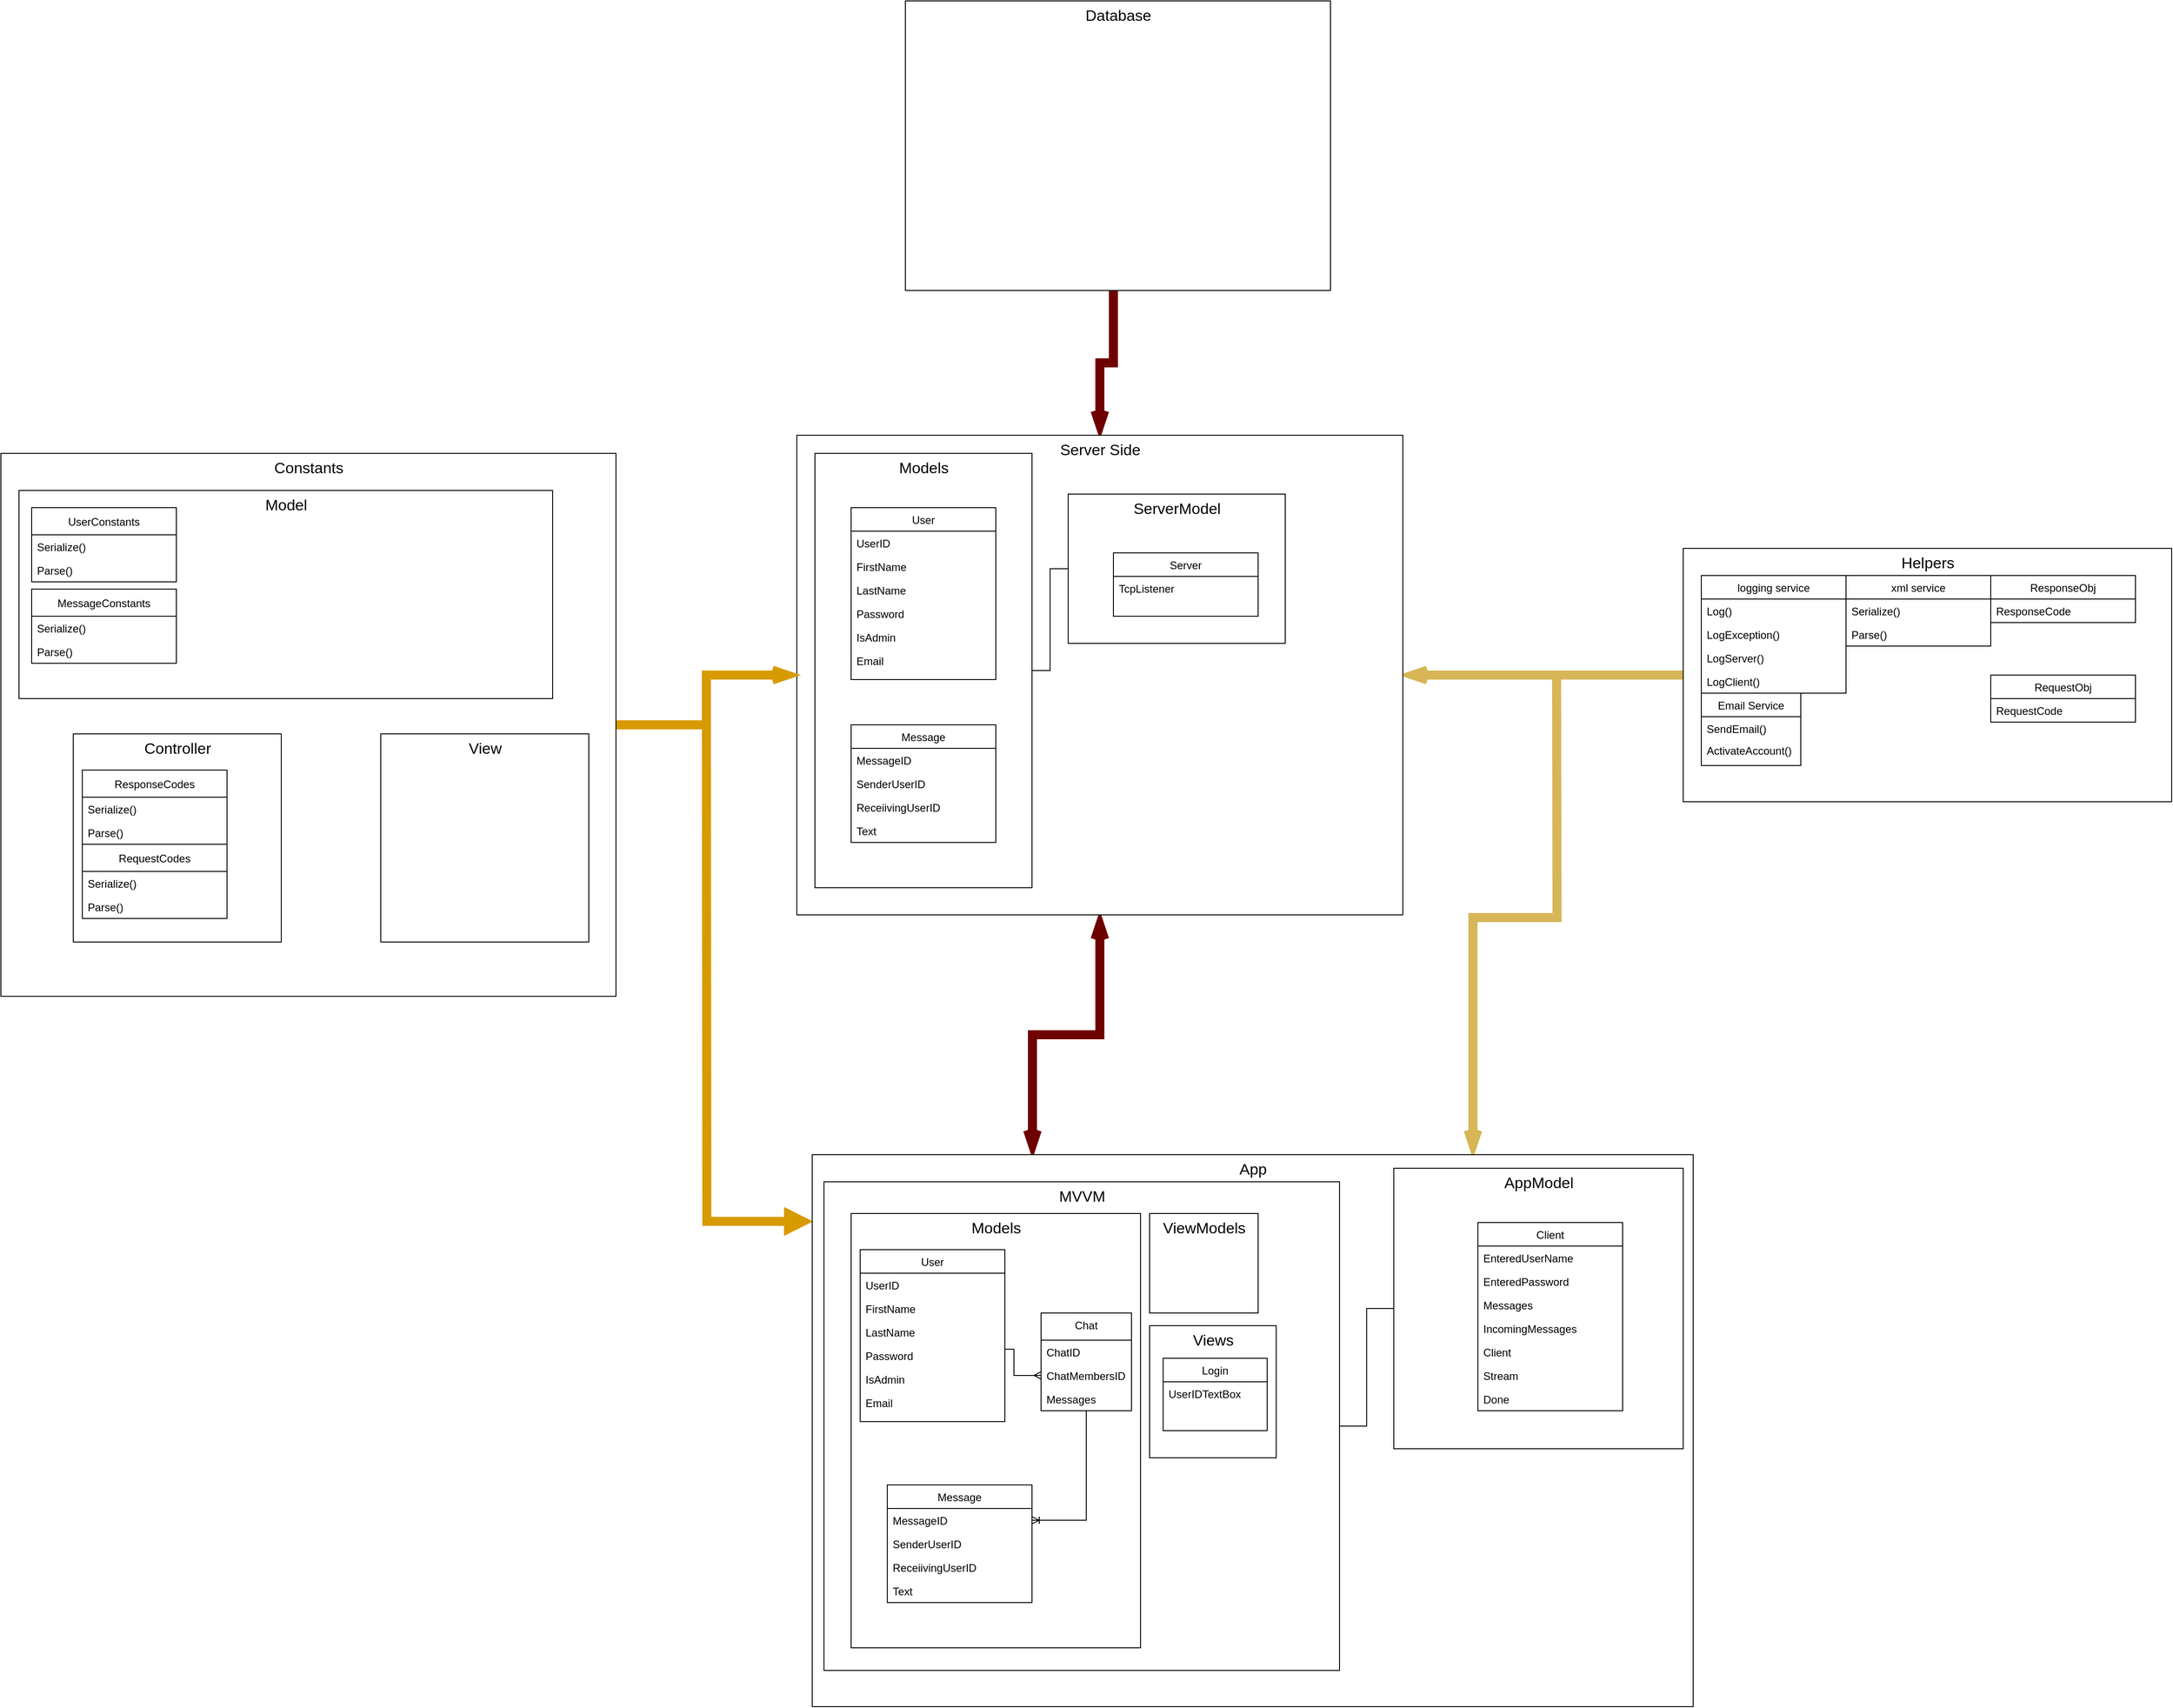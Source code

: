 <mxfile version="20.2.3" type="device"><diagram id="C5RBs43oDa-KdzZeNtuy" name="Page-1"><mxGraphModel dx="2188" dy="2684" grid="1" gridSize="10" guides="1" tooltips="1" connect="1" arrows="1" fold="1" page="1" pageScale="1" pageWidth="827" pageHeight="1169" math="0" shadow="0"><root><mxCell id="WIyWlLk6GJQsqaUBKTNV-0"/><mxCell id="WIyWlLk6GJQsqaUBKTNV-1" parent="WIyWlLk6GJQsqaUBKTNV-0"/><mxCell id="_NwqztlabaAfejfRl4A5-94" style="edgeStyle=orthogonalEdgeStyle;rounded=0;orthogonalLoop=1;jettySize=auto;html=1;exitX=1;exitY=0.5;exitDx=0;exitDy=0;fontSize=17;endArrow=none;endFill=0;fillColor=#fff2cc;strokeColor=#d6b656;jumpSize=12;fontStyle=0;strokeWidth=10;startArrow=openThin;startFill=0;entryX=0;entryY=0.5;entryDx=0;entryDy=0;" parent="WIyWlLk6GJQsqaUBKTNV-1" source="_NwqztlabaAfejfRl4A5-90" target="_NwqztlabaAfejfRl4A5-16" edge="1"><mxGeometry relative="1" as="geometry"><mxPoint x="750" y="-460" as="targetPoint"/></mxGeometry></mxCell><mxCell id="_NwqztlabaAfejfRl4A5-96" style="edgeStyle=orthogonalEdgeStyle;rounded=0;jumpSize=12;orthogonalLoop=1;jettySize=auto;html=1;exitX=0.5;exitY=1;exitDx=0;exitDy=0;entryX=0.25;entryY=0;entryDx=0;entryDy=0;fontSize=17;endArrow=openThin;endFill=0;fillColor=#a20025;strokeColor=#6F0000;strokeWidth=10;startArrow=openThin;startFill=0;" parent="WIyWlLk6GJQsqaUBKTNV-1" source="_NwqztlabaAfejfRl4A5-90" target="_NwqztlabaAfejfRl4A5-49" edge="1"><mxGeometry relative="1" as="geometry"/></mxCell><mxCell id="_NwqztlabaAfejfRl4A5-98" style="edgeStyle=orthogonalEdgeStyle;rounded=0;jumpSize=12;orthogonalLoop=1;jettySize=auto;html=1;exitX=0.5;exitY=0;exitDx=0;exitDy=0;fontSize=17;endArrow=none;endFill=0;entryX=0.5;entryY=1;entryDx=0;entryDy=0;fillColor=#a20025;strokeColor=#6F0000;strokeWidth=10;startArrow=openThin;startFill=0;" parent="WIyWlLk6GJQsqaUBKTNV-1" source="_NwqztlabaAfejfRl4A5-90" target="_NwqztlabaAfejfRl4A5-97" edge="1"><mxGeometry relative="1" as="geometry"><mxPoint x="700" y="-920" as="targetPoint"/><Array as="points"><mxPoint x="245" y="-960"/><mxPoint x="260" y="-960"/><mxPoint x="260" y="-1040"/></Array></mxGeometry></mxCell><mxCell id="_NwqztlabaAfejfRl4A5-90" value="&lt;font style=&quot;font-size: 17px;&quot;&gt;Server Side&lt;/font&gt;" style="html=1;fillColor=default;gradientColor=none;shadow=0;rounded=0;glass=0;sketch=0;align=center;verticalAlign=top;" parent="WIyWlLk6GJQsqaUBKTNV-1" vertex="1"><mxGeometry x="-90" y="-880" width="670" height="530" as="geometry"/></mxCell><mxCell id="_NwqztlabaAfejfRl4A5-89" style="edgeStyle=orthogonalEdgeStyle;rounded=0;orthogonalLoop=1;jettySize=auto;html=1;exitX=0.75;exitY=0;exitDx=0;exitDy=0;fontSize=17;endArrow=none;endFill=0;fontStyle=0;fillColor=#fff2cc;strokeColor=#d6b656;jumpSize=12;strokeWidth=10;startArrow=openThin;startFill=0;" parent="WIyWlLk6GJQsqaUBKTNV-1" source="_NwqztlabaAfejfRl4A5-49" edge="1"><mxGeometry relative="1" as="geometry"><mxPoint x="750" y="-610" as="targetPoint"/></mxGeometry></mxCell><mxCell id="_NwqztlabaAfejfRl4A5-136" style="edgeStyle=orthogonalEdgeStyle;rounded=0;jumpSize=12;orthogonalLoop=1;jettySize=auto;html=1;exitX=0.001;exitY=0.121;exitDx=0;exitDy=0;fontSize=17;startArrow=block;startFill=1;endArrow=none;endFill=0;strokeWidth=10;fillColor=#ffe6cc;strokeColor=#d79b00;exitPerimeter=0;" parent="WIyWlLk6GJQsqaUBKTNV-1" source="_NwqztlabaAfejfRl4A5-49" edge="1"><mxGeometry relative="1" as="geometry"><mxPoint x="-190" y="-570" as="targetPoint"/></mxGeometry></mxCell><mxCell id="_NwqztlabaAfejfRl4A5-49" value="&lt;span style=&quot;font-size: 17px;&quot;&gt;App&lt;/span&gt;" style="html=1;fillColor=default;gradientColor=none;shadow=0;rounded=0;glass=0;sketch=0;align=center;verticalAlign=top;" parent="WIyWlLk6GJQsqaUBKTNV-1" vertex="1"><mxGeometry x="-73" y="-85" width="974" height="610" as="geometry"/></mxCell><mxCell id="_NwqztlabaAfejfRl4A5-56" style="edgeStyle=orthogonalEdgeStyle;rounded=0;orthogonalLoop=1;jettySize=auto;html=1;exitX=1;exitY=0.5;exitDx=0;exitDy=0;entryX=0;entryY=0.5;entryDx=0;entryDy=0;fontSize=17;endArrow=none;endFill=0;" parent="WIyWlLk6GJQsqaUBKTNV-1" source="_NwqztlabaAfejfRl4A5-52" target="_NwqztlabaAfejfRl4A5-41" edge="1"><mxGeometry relative="1" as="geometry"/></mxCell><mxCell id="_NwqztlabaAfejfRl4A5-52" value="&lt;font style=&quot;font-size: 17px;&quot;&gt;MVVM&lt;/font&gt;" style="html=1;fillColor=default;gradientColor=none;shadow=0;rounded=0;glass=0;sketch=0;align=center;verticalAlign=top;" parent="WIyWlLk6GJQsqaUBKTNV-1" vertex="1"><mxGeometry x="-60" y="-55" width="570" height="540" as="geometry"/></mxCell><mxCell id="_NwqztlabaAfejfRl4A5-41" value="&lt;font style=&quot;font-size: 17px;&quot;&gt;AppModel&lt;/font&gt;" style="html=1;fillColor=default;gradientColor=none;shadow=0;rounded=0;glass=0;sketch=0;align=center;verticalAlign=top;" parent="WIyWlLk6GJQsqaUBKTNV-1" vertex="1"><mxGeometry x="570" y="-70" width="320" height="310" as="geometry"/></mxCell><mxCell id="_NwqztlabaAfejfRl4A5-29" value="&lt;font style=&quot;font-size: 17px;&quot;&gt;Models&lt;/font&gt;" style="html=1;fillColor=none;gradientColor=none;shadow=0;rounded=0;glass=0;sketch=0;align=center;verticalAlign=top;" parent="WIyWlLk6GJQsqaUBKTNV-1" vertex="1"><mxGeometry x="-30" y="-20" width="320" height="480" as="geometry"/></mxCell><mxCell id="_NwqztlabaAfejfRl4A5-16" value="&lt;font style=&quot;font-size: 17px;&quot;&gt;Helpers&lt;/font&gt;" style="html=1;fillColor=default;gradientColor=none;shadow=0;rounded=0;glass=0;sketch=0;align=center;verticalAlign=top;" parent="WIyWlLk6GJQsqaUBKTNV-1" vertex="1"><mxGeometry x="890" y="-755" width="540" height="280" as="geometry"/></mxCell><mxCell id="_NwqztlabaAfejfRl4A5-2" style="edgeStyle=orthogonalEdgeStyle;rounded=0;orthogonalLoop=1;jettySize=auto;html=1;endArrow=ERmany;endFill=0;entryX=0;entryY=0.5;entryDx=0;entryDy=0;exitX=1;exitY=0.5;exitDx=0;exitDy=0;" parent="WIyWlLk6GJQsqaUBKTNV-1" source="_NwqztlabaAfejfRl4A5-26" target="tFurL1lc2IUdzKvIBKuH-0" edge="1"><mxGeometry relative="1" as="geometry"><mxPoint x="90" y="230" as="sourcePoint"/><mxPoint x="80" y="460" as="targetPoint"/><Array as="points"><mxPoint x="140" y="130"/><mxPoint x="150" y="130"/><mxPoint x="150" y="159"/></Array></mxGeometry></mxCell><mxCell id="zkfFHV4jXpPFQw0GAbJ--17" value="logging service&#10;" style="swimlane;fontStyle=0;align=center;verticalAlign=top;childLayout=stackLayout;horizontal=1;startSize=26;horizontalStack=0;resizeParent=1;resizeLast=0;collapsible=1;marginBottom=0;rounded=0;shadow=0;strokeWidth=1;fillColor=none;" parent="WIyWlLk6GJQsqaUBKTNV-1" vertex="1"><mxGeometry x="910" y="-725" width="160" height="130" as="geometry"><mxRectangle x="550" y="140" width="160" height="26" as="alternateBounds"/></mxGeometry></mxCell><mxCell id="_NwqztlabaAfejfRl4A5-12" value="Log()" style="text;strokeColor=none;fillColor=none;align=left;verticalAlign=top;spacingLeft=4;spacingRight=4;overflow=hidden;rotatable=0;points=[[0,0.5],[1,0.5]];portConstraint=eastwest;" parent="zkfFHV4jXpPFQw0GAbJ--17" vertex="1"><mxGeometry y="26" width="160" height="26" as="geometry"/></mxCell><mxCell id="_NwqztlabaAfejfRl4A5-13" value="LogException()" style="text;strokeColor=none;fillColor=none;align=left;verticalAlign=top;spacingLeft=4;spacingRight=4;overflow=hidden;rotatable=0;points=[[0,0.5],[1,0.5]];portConstraint=eastwest;" parent="zkfFHV4jXpPFQw0GAbJ--17" vertex="1"><mxGeometry y="52" width="160" height="26" as="geometry"/></mxCell><mxCell id="_NwqztlabaAfejfRl4A5-15" value="LogServer()" style="text;strokeColor=none;fillColor=none;align=left;verticalAlign=top;spacingLeft=4;spacingRight=4;overflow=hidden;rotatable=0;points=[[0,0.5],[1,0.5]];portConstraint=eastwest;" parent="zkfFHV4jXpPFQw0GAbJ--17" vertex="1"><mxGeometry y="78" width="160" height="26" as="geometry"/></mxCell><mxCell id="_NwqztlabaAfejfRl4A5-14" value="LogClient()" style="text;strokeColor=none;fillColor=none;align=left;verticalAlign=top;spacingLeft=4;spacingRight=4;overflow=hidden;rotatable=0;points=[[0,0.5],[1,0.5]];portConstraint=eastwest;" parent="zkfFHV4jXpPFQw0GAbJ--17" vertex="1"><mxGeometry y="104" width="160" height="26" as="geometry"/></mxCell><mxCell id="_NwqztlabaAfejfRl4A5-8" value="xml service" style="swimlane;fontStyle=0;childLayout=stackLayout;horizontal=1;startSize=26;fillColor=none;horizontalStack=0;resizeParent=1;resizeParentMax=0;resizeLast=0;collapsible=1;marginBottom=0;" parent="WIyWlLk6GJQsqaUBKTNV-1" vertex="1"><mxGeometry x="1070" y="-725" width="160" height="78" as="geometry"/></mxCell><mxCell id="_NwqztlabaAfejfRl4A5-9" value="Serialize()" style="text;strokeColor=none;fillColor=none;align=left;verticalAlign=top;spacingLeft=4;spacingRight=4;overflow=hidden;rotatable=0;points=[[0,0.5],[1,0.5]];portConstraint=eastwest;" parent="_NwqztlabaAfejfRl4A5-8" vertex="1"><mxGeometry y="26" width="160" height="26" as="geometry"/></mxCell><mxCell id="_NwqztlabaAfejfRl4A5-10" value="Parse()" style="text;strokeColor=none;fillColor=none;align=left;verticalAlign=top;spacingLeft=4;spacingRight=4;overflow=hidden;rotatable=0;points=[[0,0.5],[1,0.5]];portConstraint=eastwest;" parent="_NwqztlabaAfejfRl4A5-8" vertex="1"><mxGeometry y="52" width="160" height="26" as="geometry"/></mxCell><mxCell id="_NwqztlabaAfejfRl4A5-17" value="Message" style="swimlane;fontStyle=0;align=center;verticalAlign=top;childLayout=stackLayout;horizontal=1;startSize=26;horizontalStack=0;resizeParent=1;resizeLast=0;collapsible=1;marginBottom=0;rounded=0;shadow=0;strokeWidth=1;fillColor=none;" parent="WIyWlLk6GJQsqaUBKTNV-1" vertex="1"><mxGeometry x="10" y="280" width="160" height="130" as="geometry"><mxRectangle x="550" y="140" width="160" height="26" as="alternateBounds"/></mxGeometry></mxCell><mxCell id="_NwqztlabaAfejfRl4A5-18" value="MessageID" style="text;strokeColor=none;fillColor=none;align=left;verticalAlign=top;spacingLeft=4;spacingRight=4;overflow=hidden;rotatable=0;points=[[0,0.5],[1,0.5]];portConstraint=eastwest;" parent="_NwqztlabaAfejfRl4A5-17" vertex="1"><mxGeometry y="26" width="160" height="26" as="geometry"/></mxCell><mxCell id="_NwqztlabaAfejfRl4A5-19" value="SenderUserID" style="text;strokeColor=none;fillColor=none;align=left;verticalAlign=top;spacingLeft=4;spacingRight=4;overflow=hidden;rotatable=0;points=[[0,0.5],[1,0.5]];portConstraint=eastwest;" parent="_NwqztlabaAfejfRl4A5-17" vertex="1"><mxGeometry y="52" width="160" height="26" as="geometry"/></mxCell><mxCell id="_NwqztlabaAfejfRl4A5-20" value="ReceiivingUserID" style="text;strokeColor=none;fillColor=none;align=left;verticalAlign=top;spacingLeft=4;spacingRight=4;overflow=hidden;rotatable=0;points=[[0,0.5],[1,0.5]];portConstraint=eastwest;" parent="_NwqztlabaAfejfRl4A5-17" vertex="1"><mxGeometry y="78" width="160" height="26" as="geometry"/></mxCell><mxCell id="_NwqztlabaAfejfRl4A5-21" value="Text" style="text;strokeColor=none;fillColor=none;align=left;verticalAlign=top;spacingLeft=4;spacingRight=4;overflow=hidden;rotatable=0;points=[[0,0.5],[1,0.5]];portConstraint=eastwest;" parent="_NwqztlabaAfejfRl4A5-17" vertex="1"><mxGeometry y="104" width="160" height="26" as="geometry"/></mxCell><mxCell id="_NwqztlabaAfejfRl4A5-22" value="User" style="swimlane;fontStyle=0;align=center;verticalAlign=top;childLayout=stackLayout;horizontal=1;startSize=26;horizontalStack=0;resizeParent=1;resizeLast=0;collapsible=1;marginBottom=0;rounded=0;shadow=0;strokeWidth=1;fillColor=none;" parent="WIyWlLk6GJQsqaUBKTNV-1" vertex="1"><mxGeometry x="-20" y="20" width="160" height="190" as="geometry"><mxRectangle x="550" y="140" width="160" height="26" as="alternateBounds"/></mxGeometry></mxCell><mxCell id="_NwqztlabaAfejfRl4A5-23" value="UserID" style="text;strokeColor=none;fillColor=none;align=left;verticalAlign=top;spacingLeft=4;spacingRight=4;overflow=hidden;rotatable=0;points=[[0,0.5],[1,0.5]];portConstraint=eastwest;" parent="_NwqztlabaAfejfRl4A5-22" vertex="1"><mxGeometry y="26" width="160" height="26" as="geometry"/></mxCell><mxCell id="_NwqztlabaAfejfRl4A5-24" value="FirstName" style="text;strokeColor=none;fillColor=none;align=left;verticalAlign=top;spacingLeft=4;spacingRight=4;overflow=hidden;rotatable=0;points=[[0,0.5],[1,0.5]];portConstraint=eastwest;" parent="_NwqztlabaAfejfRl4A5-22" vertex="1"><mxGeometry y="52" width="160" height="26" as="geometry"/></mxCell><mxCell id="_NwqztlabaAfejfRl4A5-25" value="LastName" style="text;strokeColor=none;fillColor=none;align=left;verticalAlign=top;spacingLeft=4;spacingRight=4;overflow=hidden;rotatable=0;points=[[0,0.5],[1,0.5]];portConstraint=eastwest;" parent="_NwqztlabaAfejfRl4A5-22" vertex="1"><mxGeometry y="78" width="160" height="26" as="geometry"/></mxCell><mxCell id="_NwqztlabaAfejfRl4A5-26" value="Password" style="text;strokeColor=none;fillColor=none;align=left;verticalAlign=top;spacingLeft=4;spacingRight=4;overflow=hidden;rotatable=0;points=[[0,0.5],[1,0.5]];portConstraint=eastwest;" parent="_NwqztlabaAfejfRl4A5-22" vertex="1"><mxGeometry y="104" width="160" height="26" as="geometry"/></mxCell><mxCell id="_NwqztlabaAfejfRl4A5-27" value="IsAdmin" style="text;strokeColor=none;fillColor=none;align=left;verticalAlign=top;spacingLeft=4;spacingRight=4;overflow=hidden;rotatable=0;points=[[0,0.5],[1,0.5]];portConstraint=eastwest;" parent="_NwqztlabaAfejfRl4A5-22" vertex="1"><mxGeometry y="130" width="160" height="26" as="geometry"/></mxCell><mxCell id="_NwqztlabaAfejfRl4A5-28" value="Email" style="text;strokeColor=none;fillColor=none;align=left;verticalAlign=top;spacingLeft=4;spacingRight=4;overflow=hidden;rotatable=0;points=[[0,0.5],[1,0.5]];portConstraint=eastwest;" parent="_NwqztlabaAfejfRl4A5-22" vertex="1"><mxGeometry y="156" width="160" height="26" as="geometry"/></mxCell><mxCell id="_NwqztlabaAfejfRl4A5-30" value="Client" style="swimlane;fontStyle=0;align=center;verticalAlign=top;childLayout=stackLayout;horizontal=1;startSize=26;horizontalStack=0;resizeParent=1;resizeLast=0;collapsible=1;marginBottom=0;rounded=0;shadow=0;strokeWidth=1;fillColor=none;" parent="WIyWlLk6GJQsqaUBKTNV-1" vertex="1"><mxGeometry x="663" y="-10" width="160" height="208" as="geometry"><mxRectangle x="550" y="140" width="160" height="26" as="alternateBounds"/></mxGeometry></mxCell><mxCell id="_NwqztlabaAfejfRl4A5-36" value="EnteredUserName" style="text;strokeColor=none;fillColor=none;align=left;verticalAlign=top;spacingLeft=4;spacingRight=4;overflow=hidden;rotatable=0;points=[[0,0.5],[1,0.5]];portConstraint=eastwest;" parent="_NwqztlabaAfejfRl4A5-30" vertex="1"><mxGeometry y="26" width="160" height="26" as="geometry"/></mxCell><mxCell id="ulNflbxikiBzKznBYOBc-0" value="EnteredPassword" style="text;strokeColor=none;fillColor=none;align=left;verticalAlign=top;spacingLeft=4;spacingRight=4;overflow=hidden;rotatable=0;points=[[0,0.5],[1,0.5]];portConstraint=eastwest;" parent="_NwqztlabaAfejfRl4A5-30" vertex="1"><mxGeometry y="52" width="160" height="26" as="geometry"/></mxCell><mxCell id="ulNflbxikiBzKznBYOBc-1" value="Messages" style="text;strokeColor=none;fillColor=none;align=left;verticalAlign=top;spacingLeft=4;spacingRight=4;overflow=hidden;rotatable=0;points=[[0,0.5],[1,0.5]];portConstraint=eastwest;" parent="_NwqztlabaAfejfRl4A5-30" vertex="1"><mxGeometry y="78" width="160" height="26" as="geometry"/></mxCell><mxCell id="ulNflbxikiBzKznBYOBc-6" value="IncomingMessages" style="text;strokeColor=none;fillColor=none;align=left;verticalAlign=top;spacingLeft=4;spacingRight=4;overflow=hidden;rotatable=0;points=[[0,0.5],[1,0.5]];portConstraint=eastwest;" parent="_NwqztlabaAfejfRl4A5-30" vertex="1"><mxGeometry y="104" width="160" height="26" as="geometry"/></mxCell><mxCell id="ulNflbxikiBzKznBYOBc-2" value="Client" style="text;strokeColor=none;fillColor=none;align=left;verticalAlign=top;spacingLeft=4;spacingRight=4;overflow=hidden;rotatable=0;points=[[0,0.5],[1,0.5]];portConstraint=eastwest;" parent="_NwqztlabaAfejfRl4A5-30" vertex="1"><mxGeometry y="130" width="160" height="26" as="geometry"/></mxCell><mxCell id="ulNflbxikiBzKznBYOBc-3" value="Stream" style="text;strokeColor=none;fillColor=none;align=left;verticalAlign=top;spacingLeft=4;spacingRight=4;overflow=hidden;rotatable=0;points=[[0,0.5],[1,0.5]];portConstraint=eastwest;" parent="_NwqztlabaAfejfRl4A5-30" vertex="1"><mxGeometry y="156" width="160" height="26" as="geometry"/></mxCell><mxCell id="ulNflbxikiBzKznBYOBc-4" value="Done" style="text;strokeColor=none;fillColor=none;align=left;verticalAlign=top;spacingLeft=4;spacingRight=4;overflow=hidden;rotatable=0;points=[[0,0.5],[1,0.5]];portConstraint=eastwest;" parent="_NwqztlabaAfejfRl4A5-30" vertex="1"><mxGeometry y="182" width="160" height="26" as="geometry"/></mxCell><mxCell id="_NwqztlabaAfejfRl4A5-42" value="&lt;font style=&quot;font-size: 17px;&quot;&gt;ViewModels&lt;/font&gt;" style="html=1;fillColor=none;gradientColor=none;shadow=0;rounded=0;glass=0;sketch=0;align=center;verticalAlign=top;" parent="WIyWlLk6GJQsqaUBKTNV-1" vertex="1"><mxGeometry x="300" y="-20" width="120" height="110" as="geometry"/></mxCell><mxCell id="_NwqztlabaAfejfRl4A5-43" value="&lt;font style=&quot;font-size: 17px;&quot;&gt;Views&lt;/font&gt;" style="html=1;fillColor=none;gradientColor=none;shadow=0;rounded=0;glass=0;sketch=0;align=center;verticalAlign=top;" parent="WIyWlLk6GJQsqaUBKTNV-1" vertex="1"><mxGeometry x="300" y="104" width="140" height="146" as="geometry"/></mxCell><mxCell id="_NwqztlabaAfejfRl4A5-44" value="Login" style="swimlane;fontStyle=0;align=center;verticalAlign=top;childLayout=stackLayout;horizontal=1;startSize=26;horizontalStack=0;resizeParent=1;resizeLast=0;collapsible=1;marginBottom=0;rounded=0;shadow=0;strokeWidth=1;fillColor=none;" parent="WIyWlLk6GJQsqaUBKTNV-1" vertex="1"><mxGeometry x="315" y="140" width="115" height="80" as="geometry"><mxRectangle x="550" y="140" width="160" height="26" as="alternateBounds"/></mxGeometry></mxCell><mxCell id="_NwqztlabaAfejfRl4A5-48" value="UserIDTextBox" style="text;strokeColor=none;fillColor=none;align=left;verticalAlign=top;spacingLeft=4;spacingRight=4;overflow=hidden;rotatable=0;points=[[0,0.5],[1,0.5]];portConstraint=eastwest;" parent="_NwqztlabaAfejfRl4A5-44" vertex="1"><mxGeometry y="26" width="115" height="26" as="geometry"/></mxCell><mxCell id="_NwqztlabaAfejfRl4A5-80" style="edgeStyle=orthogonalEdgeStyle;rounded=0;orthogonalLoop=1;jettySize=auto;html=1;exitX=1;exitY=0.5;exitDx=0;exitDy=0;entryX=0;entryY=0.5;entryDx=0;entryDy=0;fontSize=17;endArrow=none;endFill=0;" parent="WIyWlLk6GJQsqaUBKTNV-1" source="_NwqztlabaAfejfRl4A5-57" target="_NwqztlabaAfejfRl4A5-70" edge="1"><mxGeometry relative="1" as="geometry"/></mxCell><mxCell id="_NwqztlabaAfejfRl4A5-57" value="&lt;font style=&quot;font-size: 17px;&quot;&gt;Models&lt;/font&gt;" style="html=1;fillColor=default;gradientColor=none;shadow=0;rounded=0;glass=0;sketch=0;align=center;verticalAlign=top;" parent="WIyWlLk6GJQsqaUBKTNV-1" vertex="1"><mxGeometry x="-70" y="-860" width="240" height="480" as="geometry"/></mxCell><mxCell id="_NwqztlabaAfejfRl4A5-58" value="Message" style="swimlane;fontStyle=0;align=center;verticalAlign=top;childLayout=stackLayout;horizontal=1;startSize=26;horizontalStack=0;resizeParent=1;resizeLast=0;collapsible=1;marginBottom=0;rounded=0;shadow=0;strokeWidth=1;fillColor=default;" parent="WIyWlLk6GJQsqaUBKTNV-1" vertex="1"><mxGeometry x="-30" y="-560" width="160" height="130" as="geometry"><mxRectangle x="550" y="140" width="160" height="26" as="alternateBounds"/></mxGeometry></mxCell><mxCell id="_NwqztlabaAfejfRl4A5-59" value="MessageID" style="text;strokeColor=none;fillColor=none;align=left;verticalAlign=top;spacingLeft=4;spacingRight=4;overflow=hidden;rotatable=0;points=[[0,0.5],[1,0.5]];portConstraint=eastwest;" parent="_NwqztlabaAfejfRl4A5-58" vertex="1"><mxGeometry y="26" width="160" height="26" as="geometry"/></mxCell><mxCell id="_NwqztlabaAfejfRl4A5-60" value="SenderUserID" style="text;strokeColor=none;fillColor=none;align=left;verticalAlign=top;spacingLeft=4;spacingRight=4;overflow=hidden;rotatable=0;points=[[0,0.5],[1,0.5]];portConstraint=eastwest;" parent="_NwqztlabaAfejfRl4A5-58" vertex="1"><mxGeometry y="52" width="160" height="26" as="geometry"/></mxCell><mxCell id="_NwqztlabaAfejfRl4A5-61" value="ReceiivingUserID" style="text;strokeColor=none;fillColor=none;align=left;verticalAlign=top;spacingLeft=4;spacingRight=4;overflow=hidden;rotatable=0;points=[[0,0.5],[1,0.5]];portConstraint=eastwest;" parent="_NwqztlabaAfejfRl4A5-58" vertex="1"><mxGeometry y="78" width="160" height="26" as="geometry"/></mxCell><mxCell id="_NwqztlabaAfejfRl4A5-62" value="Text" style="text;strokeColor=none;fillColor=none;align=left;verticalAlign=top;spacingLeft=4;spacingRight=4;overflow=hidden;rotatable=0;points=[[0,0.5],[1,0.5]];portConstraint=eastwest;" parent="_NwqztlabaAfejfRl4A5-58" vertex="1"><mxGeometry y="104" width="160" height="26" as="geometry"/></mxCell><mxCell id="_NwqztlabaAfejfRl4A5-63" value="User" style="swimlane;fontStyle=0;align=center;verticalAlign=top;childLayout=stackLayout;horizontal=1;startSize=26;horizontalStack=0;resizeParent=1;resizeLast=0;collapsible=1;marginBottom=0;rounded=0;shadow=0;strokeWidth=1;fillColor=default;" parent="WIyWlLk6GJQsqaUBKTNV-1" vertex="1"><mxGeometry x="-30" y="-800" width="160" height="190" as="geometry"><mxRectangle x="550" y="140" width="160" height="26" as="alternateBounds"/></mxGeometry></mxCell><mxCell id="_NwqztlabaAfejfRl4A5-64" value="UserID" style="text;strokeColor=none;fillColor=none;align=left;verticalAlign=top;spacingLeft=4;spacingRight=4;overflow=hidden;rotatable=0;points=[[0,0.5],[1,0.5]];portConstraint=eastwest;" parent="_NwqztlabaAfejfRl4A5-63" vertex="1"><mxGeometry y="26" width="160" height="26" as="geometry"/></mxCell><mxCell id="_NwqztlabaAfejfRl4A5-65" value="FirstName" style="text;strokeColor=none;fillColor=none;align=left;verticalAlign=top;spacingLeft=4;spacingRight=4;overflow=hidden;rotatable=0;points=[[0,0.5],[1,0.5]];portConstraint=eastwest;" parent="_NwqztlabaAfejfRl4A5-63" vertex="1"><mxGeometry y="52" width="160" height="26" as="geometry"/></mxCell><mxCell id="_NwqztlabaAfejfRl4A5-66" value="LastName" style="text;strokeColor=none;fillColor=none;align=left;verticalAlign=top;spacingLeft=4;spacingRight=4;overflow=hidden;rotatable=0;points=[[0,0.5],[1,0.5]];portConstraint=eastwest;" parent="_NwqztlabaAfejfRl4A5-63" vertex="1"><mxGeometry y="78" width="160" height="26" as="geometry"/></mxCell><mxCell id="_NwqztlabaAfejfRl4A5-67" value="Password" style="text;strokeColor=none;fillColor=none;align=left;verticalAlign=top;spacingLeft=4;spacingRight=4;overflow=hidden;rotatable=0;points=[[0,0.5],[1,0.5]];portConstraint=eastwest;" parent="_NwqztlabaAfejfRl4A5-63" vertex="1"><mxGeometry y="104" width="160" height="26" as="geometry"/></mxCell><mxCell id="_NwqztlabaAfejfRl4A5-68" value="IsAdmin" style="text;strokeColor=none;fillColor=none;align=left;verticalAlign=top;spacingLeft=4;spacingRight=4;overflow=hidden;rotatable=0;points=[[0,0.5],[1,0.5]];portConstraint=eastwest;" parent="_NwqztlabaAfejfRl4A5-63" vertex="1"><mxGeometry y="130" width="160" height="26" as="geometry"/></mxCell><mxCell id="_NwqztlabaAfejfRl4A5-69" value="Email" style="text;strokeColor=none;fillColor=none;align=left;verticalAlign=top;spacingLeft=4;spacingRight=4;overflow=hidden;rotatable=0;points=[[0,0.5],[1,0.5]];portConstraint=eastwest;" parent="_NwqztlabaAfejfRl4A5-63" vertex="1"><mxGeometry y="156" width="160" height="26" as="geometry"/></mxCell><mxCell id="_NwqztlabaAfejfRl4A5-70" value="&lt;font style=&quot;font-size: 17px;&quot;&gt;ServerModel&lt;/font&gt;" style="html=1;fillColor=default;gradientColor=none;shadow=0;rounded=0;glass=0;sketch=0;align=center;verticalAlign=top;" parent="WIyWlLk6GJQsqaUBKTNV-1" vertex="1"><mxGeometry x="210" y="-815" width="240" height="165" as="geometry"/></mxCell><mxCell id="_NwqztlabaAfejfRl4A5-71" value="Server" style="swimlane;fontStyle=0;align=center;verticalAlign=top;childLayout=stackLayout;horizontal=1;startSize=26;horizontalStack=0;resizeParent=1;resizeLast=0;collapsible=1;marginBottom=0;rounded=0;shadow=0;strokeWidth=1;fillColor=default;" parent="WIyWlLk6GJQsqaUBKTNV-1" vertex="1"><mxGeometry x="260" y="-750" width="160" height="70" as="geometry"><mxRectangle x="550" y="140" width="160" height="26" as="alternateBounds"/></mxGeometry></mxCell><mxCell id="_NwqztlabaAfejfRl4A5-77" value="TcpListener" style="text;strokeColor=none;fillColor=none;align=left;verticalAlign=top;spacingLeft=4;spacingRight=4;overflow=hidden;rotatable=0;points=[[0,0.5],[1,0.5]];portConstraint=eastwest;" parent="_NwqztlabaAfejfRl4A5-71" vertex="1"><mxGeometry y="26" width="160" height="26" as="geometry"/></mxCell><mxCell id="_NwqztlabaAfejfRl4A5-81" value="ResponseObj" style="swimlane;fontStyle=0;childLayout=stackLayout;horizontal=1;startSize=26;fillColor=none;horizontalStack=0;resizeParent=1;resizeParentMax=0;resizeLast=0;collapsible=1;marginBottom=0;" parent="WIyWlLk6GJQsqaUBKTNV-1" vertex="1"><mxGeometry x="1230" y="-725" width="160" height="52" as="geometry"/></mxCell><mxCell id="_NwqztlabaAfejfRl4A5-84" value="ResponseCode" style="text;strokeColor=none;fillColor=none;align=left;verticalAlign=top;spacingLeft=4;spacingRight=4;overflow=hidden;rotatable=0;points=[[0,0.5],[1,0.5]];portConstraint=eastwest;" parent="_NwqztlabaAfejfRl4A5-81" vertex="1"><mxGeometry y="26" width="160" height="26" as="geometry"/></mxCell><mxCell id="_NwqztlabaAfejfRl4A5-85" value="RequestObj" style="swimlane;fontStyle=0;childLayout=stackLayout;horizontal=1;startSize=26;fillColor=none;horizontalStack=0;resizeParent=1;resizeParentMax=0;resizeLast=0;collapsible=1;marginBottom=0;" parent="WIyWlLk6GJQsqaUBKTNV-1" vertex="1"><mxGeometry x="1230" y="-615" width="160" height="52" as="geometry"/></mxCell><mxCell id="_NwqztlabaAfejfRl4A5-88" value="RequestCode" style="text;strokeColor=none;fillColor=none;align=left;verticalAlign=top;spacingLeft=4;spacingRight=4;overflow=hidden;rotatable=0;points=[[0,0.5],[1,0.5]];portConstraint=eastwest;" parent="_NwqztlabaAfejfRl4A5-85" vertex="1"><mxGeometry y="26" width="160" height="26" as="geometry"/></mxCell><mxCell id="_NwqztlabaAfejfRl4A5-97" value="&lt;font style=&quot;font-size: 17px;&quot;&gt;Database&lt;/font&gt;" style="html=1;fillColor=default;gradientColor=none;shadow=0;rounded=0;glass=0;sketch=0;align=center;verticalAlign=top;" parent="WIyWlLk6GJQsqaUBKTNV-1" vertex="1"><mxGeometry x="30" y="-1360" width="470" height="320" as="geometry"/></mxCell><mxCell id="_NwqztlabaAfejfRl4A5-100" value="Email Service" style="swimlane;fontStyle=0;childLayout=stackLayout;horizontal=1;startSize=26;fillColor=none;horizontalStack=0;resizeParent=1;resizeParentMax=0;resizeLast=0;collapsible=1;marginBottom=0;" parent="WIyWlLk6GJQsqaUBKTNV-1" vertex="1"><mxGeometry x="910" y="-595" width="110" height="80" as="geometry"/></mxCell><mxCell id="_NwqztlabaAfejfRl4A5-101" value="SendEmail()" style="text;strokeColor=none;fillColor=none;align=left;verticalAlign=top;spacingLeft=4;spacingRight=4;overflow=hidden;rotatable=0;points=[[0,0.5],[1,0.5]];portConstraint=eastwest;" parent="_NwqztlabaAfejfRl4A5-100" vertex="1"><mxGeometry y="26" width="110" height="24" as="geometry"/></mxCell><mxCell id="_NwqztlabaAfejfRl4A5-107" value="ActivateAccount()" style="text;strokeColor=none;fillColor=none;align=left;verticalAlign=top;spacingLeft=4;spacingRight=4;overflow=hidden;rotatable=0;points=[[0,0.5],[1,0.5]];portConstraint=eastwest;" parent="_NwqztlabaAfejfRl4A5-100" vertex="1"><mxGeometry y="50" width="110" height="30" as="geometry"/></mxCell><mxCell id="_NwqztlabaAfejfRl4A5-134" style="edgeStyle=orthogonalEdgeStyle;rounded=0;jumpSize=12;orthogonalLoop=1;jettySize=auto;html=1;exitX=1;exitY=0.5;exitDx=0;exitDy=0;entryX=0;entryY=0.5;entryDx=0;entryDy=0;fontSize=17;startArrow=none;startFill=0;endArrow=openThin;endFill=0;strokeWidth=10;fillColor=#ffe6cc;strokeColor=#d79b00;" parent="WIyWlLk6GJQsqaUBKTNV-1" source="_NwqztlabaAfejfRl4A5-110" target="_NwqztlabaAfejfRl4A5-90" edge="1"><mxGeometry relative="1" as="geometry"><Array as="points"><mxPoint x="-190" y="-560"/><mxPoint x="-190" y="-615"/></Array></mxGeometry></mxCell><mxCell id="_NwqztlabaAfejfRl4A5-110" value="&lt;font style=&quot;font-size: 17px;&quot;&gt;Constants&lt;br&gt;&lt;/font&gt;" style="html=1;fillColor=default;gradientColor=none;shadow=0;rounded=0;glass=0;sketch=0;align=center;verticalAlign=top;" parent="WIyWlLk6GJQsqaUBKTNV-1" vertex="1"><mxGeometry x="-970" y="-860" width="680" height="600" as="geometry"/></mxCell><mxCell id="_NwqztlabaAfejfRl4A5-114" value="&lt;font style=&quot;font-size: 17px;&quot;&gt;Controller&lt;br&gt;&lt;/font&gt;" style="html=1;fillColor=default;gradientColor=none;shadow=0;rounded=0;glass=0;sketch=0;align=center;verticalAlign=top;" parent="WIyWlLk6GJQsqaUBKTNV-1" vertex="1"><mxGeometry x="-890" y="-550" width="230" height="230" as="geometry"/></mxCell><mxCell id="_NwqztlabaAfejfRl4A5-115" value="&lt;font style=&quot;font-size: 17px;&quot;&gt;View&lt;br&gt;&lt;/font&gt;" style="html=1;fillColor=default;gradientColor=none;shadow=0;rounded=0;glass=0;sketch=0;align=center;verticalAlign=top;" parent="WIyWlLk6GJQsqaUBKTNV-1" vertex="1"><mxGeometry x="-550" y="-550" width="230" height="230" as="geometry"/></mxCell><mxCell id="_NwqztlabaAfejfRl4A5-116" value="&lt;font style=&quot;font-size: 17px;&quot;&gt;Model&lt;br&gt;&lt;/font&gt;" style="html=1;fillColor=default;gradientColor=none;shadow=0;rounded=0;glass=0;sketch=0;align=center;verticalAlign=top;" parent="WIyWlLk6GJQsqaUBKTNV-1" vertex="1"><mxGeometry x="-950" y="-819" width="590" height="230" as="geometry"/></mxCell><mxCell id="_NwqztlabaAfejfRl4A5-120" value="ResponseCodes" style="swimlane;fontStyle=0;childLayout=stackLayout;horizontal=1;startSize=30;fillColor=none;horizontalStack=0;resizeParent=1;resizeParentMax=0;resizeLast=0;collapsible=1;marginBottom=0;" parent="WIyWlLk6GJQsqaUBKTNV-1" vertex="1"><mxGeometry x="-880" y="-510" width="160" height="82" as="geometry"/></mxCell><mxCell id="_NwqztlabaAfejfRl4A5-121" value="Serialize()" style="text;strokeColor=none;fillColor=none;align=left;verticalAlign=top;spacingLeft=4;spacingRight=4;overflow=hidden;rotatable=0;points=[[0,0.5],[1,0.5]];portConstraint=eastwest;" parent="_NwqztlabaAfejfRl4A5-120" vertex="1"><mxGeometry y="30" width="160" height="26" as="geometry"/></mxCell><mxCell id="_NwqztlabaAfejfRl4A5-122" value="Parse()" style="text;strokeColor=none;fillColor=none;align=left;verticalAlign=top;spacingLeft=4;spacingRight=4;overflow=hidden;rotatable=0;points=[[0,0.5],[1,0.5]];portConstraint=eastwest;" parent="_NwqztlabaAfejfRl4A5-120" vertex="1"><mxGeometry y="56" width="160" height="26" as="geometry"/></mxCell><mxCell id="_NwqztlabaAfejfRl4A5-123" value="RequestCodes" style="swimlane;fontStyle=0;childLayout=stackLayout;horizontal=1;startSize=30;fillColor=none;horizontalStack=0;resizeParent=1;resizeParentMax=0;resizeLast=0;collapsible=1;marginBottom=0;" parent="WIyWlLk6GJQsqaUBKTNV-1" vertex="1"><mxGeometry x="-880" y="-428" width="160" height="82" as="geometry"/></mxCell><mxCell id="_NwqztlabaAfejfRl4A5-124" value="Serialize()" style="text;strokeColor=none;fillColor=none;align=left;verticalAlign=top;spacingLeft=4;spacingRight=4;overflow=hidden;rotatable=0;points=[[0,0.5],[1,0.5]];portConstraint=eastwest;" parent="_NwqztlabaAfejfRl4A5-123" vertex="1"><mxGeometry y="30" width="160" height="26" as="geometry"/></mxCell><mxCell id="_NwqztlabaAfejfRl4A5-125" value="Parse()" style="text;strokeColor=none;fillColor=none;align=left;verticalAlign=top;spacingLeft=4;spacingRight=4;overflow=hidden;rotatable=0;points=[[0,0.5],[1,0.5]];portConstraint=eastwest;" parent="_NwqztlabaAfejfRl4A5-123" vertex="1"><mxGeometry y="56" width="160" height="26" as="geometry"/></mxCell><mxCell id="_NwqztlabaAfejfRl4A5-126" value="UserConstants" style="swimlane;fontStyle=0;childLayout=stackLayout;horizontal=1;startSize=30;fillColor=none;horizontalStack=0;resizeParent=1;resizeParentMax=0;resizeLast=0;collapsible=1;marginBottom=0;" parent="WIyWlLk6GJQsqaUBKTNV-1" vertex="1"><mxGeometry x="-936" y="-800" width="160" height="82" as="geometry"><mxRectangle x="724" y="-1150" width="120" height="30" as="alternateBounds"/></mxGeometry></mxCell><mxCell id="_NwqztlabaAfejfRl4A5-127" value="Serialize()" style="text;strokeColor=none;fillColor=none;align=left;verticalAlign=top;spacingLeft=4;spacingRight=4;overflow=hidden;rotatable=0;points=[[0,0.5],[1,0.5]];portConstraint=eastwest;" parent="_NwqztlabaAfejfRl4A5-126" vertex="1"><mxGeometry y="30" width="160" height="26" as="geometry"/></mxCell><mxCell id="_NwqztlabaAfejfRl4A5-128" value="Parse()" style="text;strokeColor=none;fillColor=none;align=left;verticalAlign=top;spacingLeft=4;spacingRight=4;overflow=hidden;rotatable=0;points=[[0,0.5],[1,0.5]];portConstraint=eastwest;" parent="_NwqztlabaAfejfRl4A5-126" vertex="1"><mxGeometry y="56" width="160" height="26" as="geometry"/></mxCell><mxCell id="_NwqztlabaAfejfRl4A5-129" value="MessageConstants" style="swimlane;fontStyle=0;childLayout=stackLayout;horizontal=1;startSize=30;fillColor=none;horizontalStack=0;resizeParent=1;resizeParentMax=0;resizeLast=0;collapsible=1;marginBottom=0;" parent="WIyWlLk6GJQsqaUBKTNV-1" vertex="1"><mxGeometry x="-936" y="-710" width="160" height="82" as="geometry"><mxRectangle x="724" y="-1060" width="140" height="30" as="alternateBounds"/></mxGeometry></mxCell><mxCell id="_NwqztlabaAfejfRl4A5-130" value="Serialize()" style="text;strokeColor=none;fillColor=none;align=left;verticalAlign=top;spacingLeft=4;spacingRight=4;overflow=hidden;rotatable=0;points=[[0,0.5],[1,0.5]];portConstraint=eastwest;" parent="_NwqztlabaAfejfRl4A5-129" vertex="1"><mxGeometry y="30" width="160" height="26" as="geometry"/></mxCell><mxCell id="_NwqztlabaAfejfRl4A5-131" value="Parse()" style="text;strokeColor=none;fillColor=none;align=left;verticalAlign=top;spacingLeft=4;spacingRight=4;overflow=hidden;rotatable=0;points=[[0,0.5],[1,0.5]];portConstraint=eastwest;" parent="_NwqztlabaAfejfRl4A5-129" vertex="1"><mxGeometry y="56" width="160" height="26" as="geometry"/></mxCell><mxCell id="ulNflbxikiBzKznBYOBc-14" style="edgeStyle=orthogonalEdgeStyle;rounded=0;orthogonalLoop=1;jettySize=auto;html=1;exitX=0.5;exitY=1;exitDx=0;exitDy=0;entryX=1;entryY=0.5;entryDx=0;entryDy=0;endArrow=ERoneToMany;endFill=0;" parent="WIyWlLk6GJQsqaUBKTNV-1" source="ulNflbxikiBzKznBYOBc-7" target="_NwqztlabaAfejfRl4A5-18" edge="1"><mxGeometry relative="1" as="geometry"/></mxCell><mxCell id="ulNflbxikiBzKznBYOBc-7" value="Chat" style="swimlane;fontStyle=0;align=center;verticalAlign=top;childLayout=stackLayout;horizontal=1;startSize=30;horizontalStack=0;resizeParent=1;resizeLast=0;collapsible=1;marginBottom=0;rounded=0;shadow=0;strokeWidth=1;fillColor=none;" parent="WIyWlLk6GJQsqaUBKTNV-1" vertex="1"><mxGeometry x="180" y="90" width="100" height="108" as="geometry"><mxRectangle x="550" y="140" width="160" height="26" as="alternateBounds"/></mxGeometry></mxCell><mxCell id="ulNflbxikiBzKznBYOBc-13" value="ChatID" style="text;strokeColor=none;fillColor=none;align=left;verticalAlign=top;spacingLeft=4;spacingRight=4;overflow=hidden;rotatable=0;points=[[0,0.5],[1,0.5]];portConstraint=eastwest;" parent="ulNflbxikiBzKznBYOBc-7" vertex="1"><mxGeometry y="30" width="100" height="26" as="geometry"/></mxCell><mxCell id="tFurL1lc2IUdzKvIBKuH-0" value="ChatMembersID" style="text;strokeColor=none;fillColor=none;align=left;verticalAlign=top;spacingLeft=4;spacingRight=4;overflow=hidden;rotatable=0;points=[[0,0.5],[1,0.5]];portConstraint=eastwest;" vertex="1" parent="ulNflbxikiBzKznBYOBc-7"><mxGeometry y="56" width="100" height="26" as="geometry"/></mxCell><mxCell id="tFurL1lc2IUdzKvIBKuH-1" value="Messages" style="text;strokeColor=none;fillColor=none;align=left;verticalAlign=top;spacingLeft=4;spacingRight=4;overflow=hidden;rotatable=0;points=[[0,0.5],[1,0.5]];portConstraint=eastwest;" vertex="1" parent="ulNflbxikiBzKznBYOBc-7"><mxGeometry y="82" width="100" height="26" as="geometry"/></mxCell></root></mxGraphModel></diagram></mxfile>